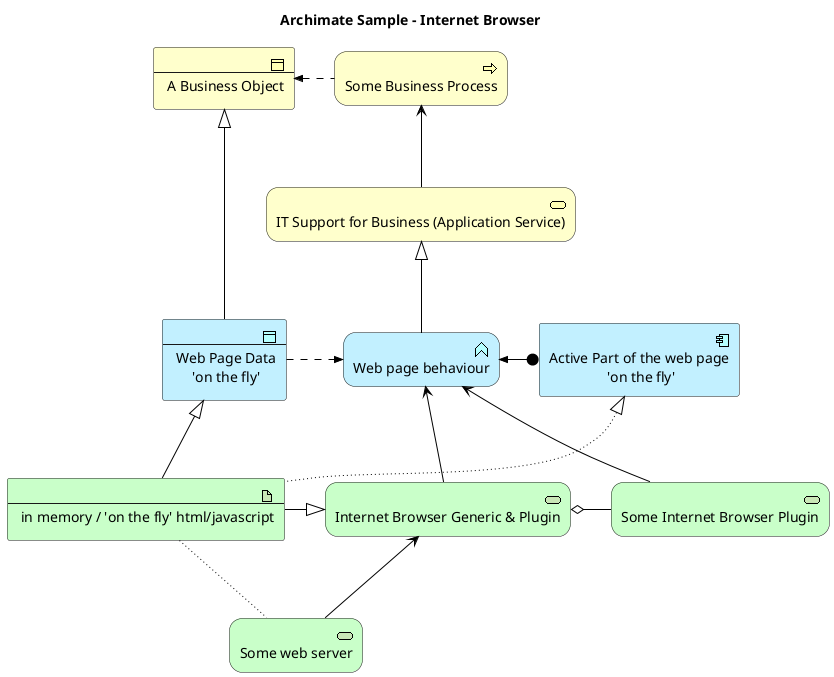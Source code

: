 @startuml
	!include <archimate/Archimate>
	title Archimate Sample - Internet Browser
	' Elements
	Business_Object(businessObject, "A Business Object")
	Business_Process(someBusinessProcess,"Some Business Process")
	Business_Service(itSupportService, "IT Support for Business (Application Service)")
	Application_DataObject(dataObject, "Web Page Data \n 'on the fly'")
	Application_Function(webpageBehaviour, "Web page behaviour")
	Application_Component(ActivePartWebPage, "Active Part of the web page \n 'on the fly'")
	Technology_Artifact(inMemoryItem,"in memory / 'on the fly' html/javascript")
	Technology_Service(internetBrowser, "Internet Browser Generic & Plugin")
	Technology_Service(internetBrowserPlugin, "Some Internet Browser Plugin")
	Technology_Service(webServer, "Some web server")
	'Relationships
	Rel_Flow_Left(someBusinessProcess, businessObject, "")
	Rel_Serving_Up(itSupportService, someBusinessProcess, "")
	Rel_Specialization_Up(webpageBehaviour, itSupportService, "")
	Rel_Flow_Right(dataObject, webpageBehaviour, "")
	Rel_Specialization_Up(dataObject, businessObject, "")
	Rel_Assignment_Left(ActivePartWebPage, webpageBehaviour, "")
	Rel_Specialization_Up(inMemoryItem, dataObject, "")
	Rel_Realization_Up(inMemoryItem, ActivePartWebPage, "")
	Rel_Specialization_Right(inMemoryItem,internetBrowser, "")
	Rel_Serving_Up(internetBrowser, webpageBehaviour, "")
	Rel_Serving_Up(internetBrowserPlugin, webpageBehaviour, "")
	Rel_Aggregation_Right(internetBrowser, internetBrowserPlugin, "")
	Rel_Access_Up(webServer, inMemoryItem, "")
	Rel_Serving_Up(webServer, internetBrowser, "")
@enduml

@startuml
listsprite
@enduml